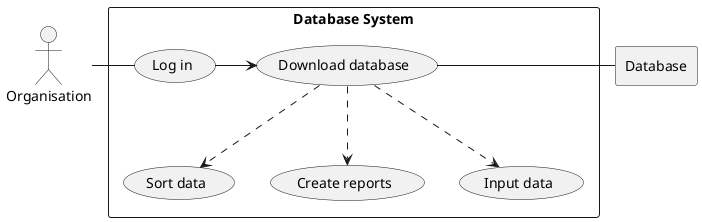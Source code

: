 @startuml

actor Organisation

rectangle Database

rectangle "Database System" {
    usecase UC15 as "Log in"

    usecase UC15a as "Download database"

    usecase UC15b as "Sort data"

    usecase UC15c as "Create reports"

    usecase UC15d as "Input data"

    Organisation - UC15
    UC15 -> UC15a
    UC15a ..> UC15b
    UC15a ..> UC15c
    UC15a ..> UC15d
    UC15a - Database
}
@enduml